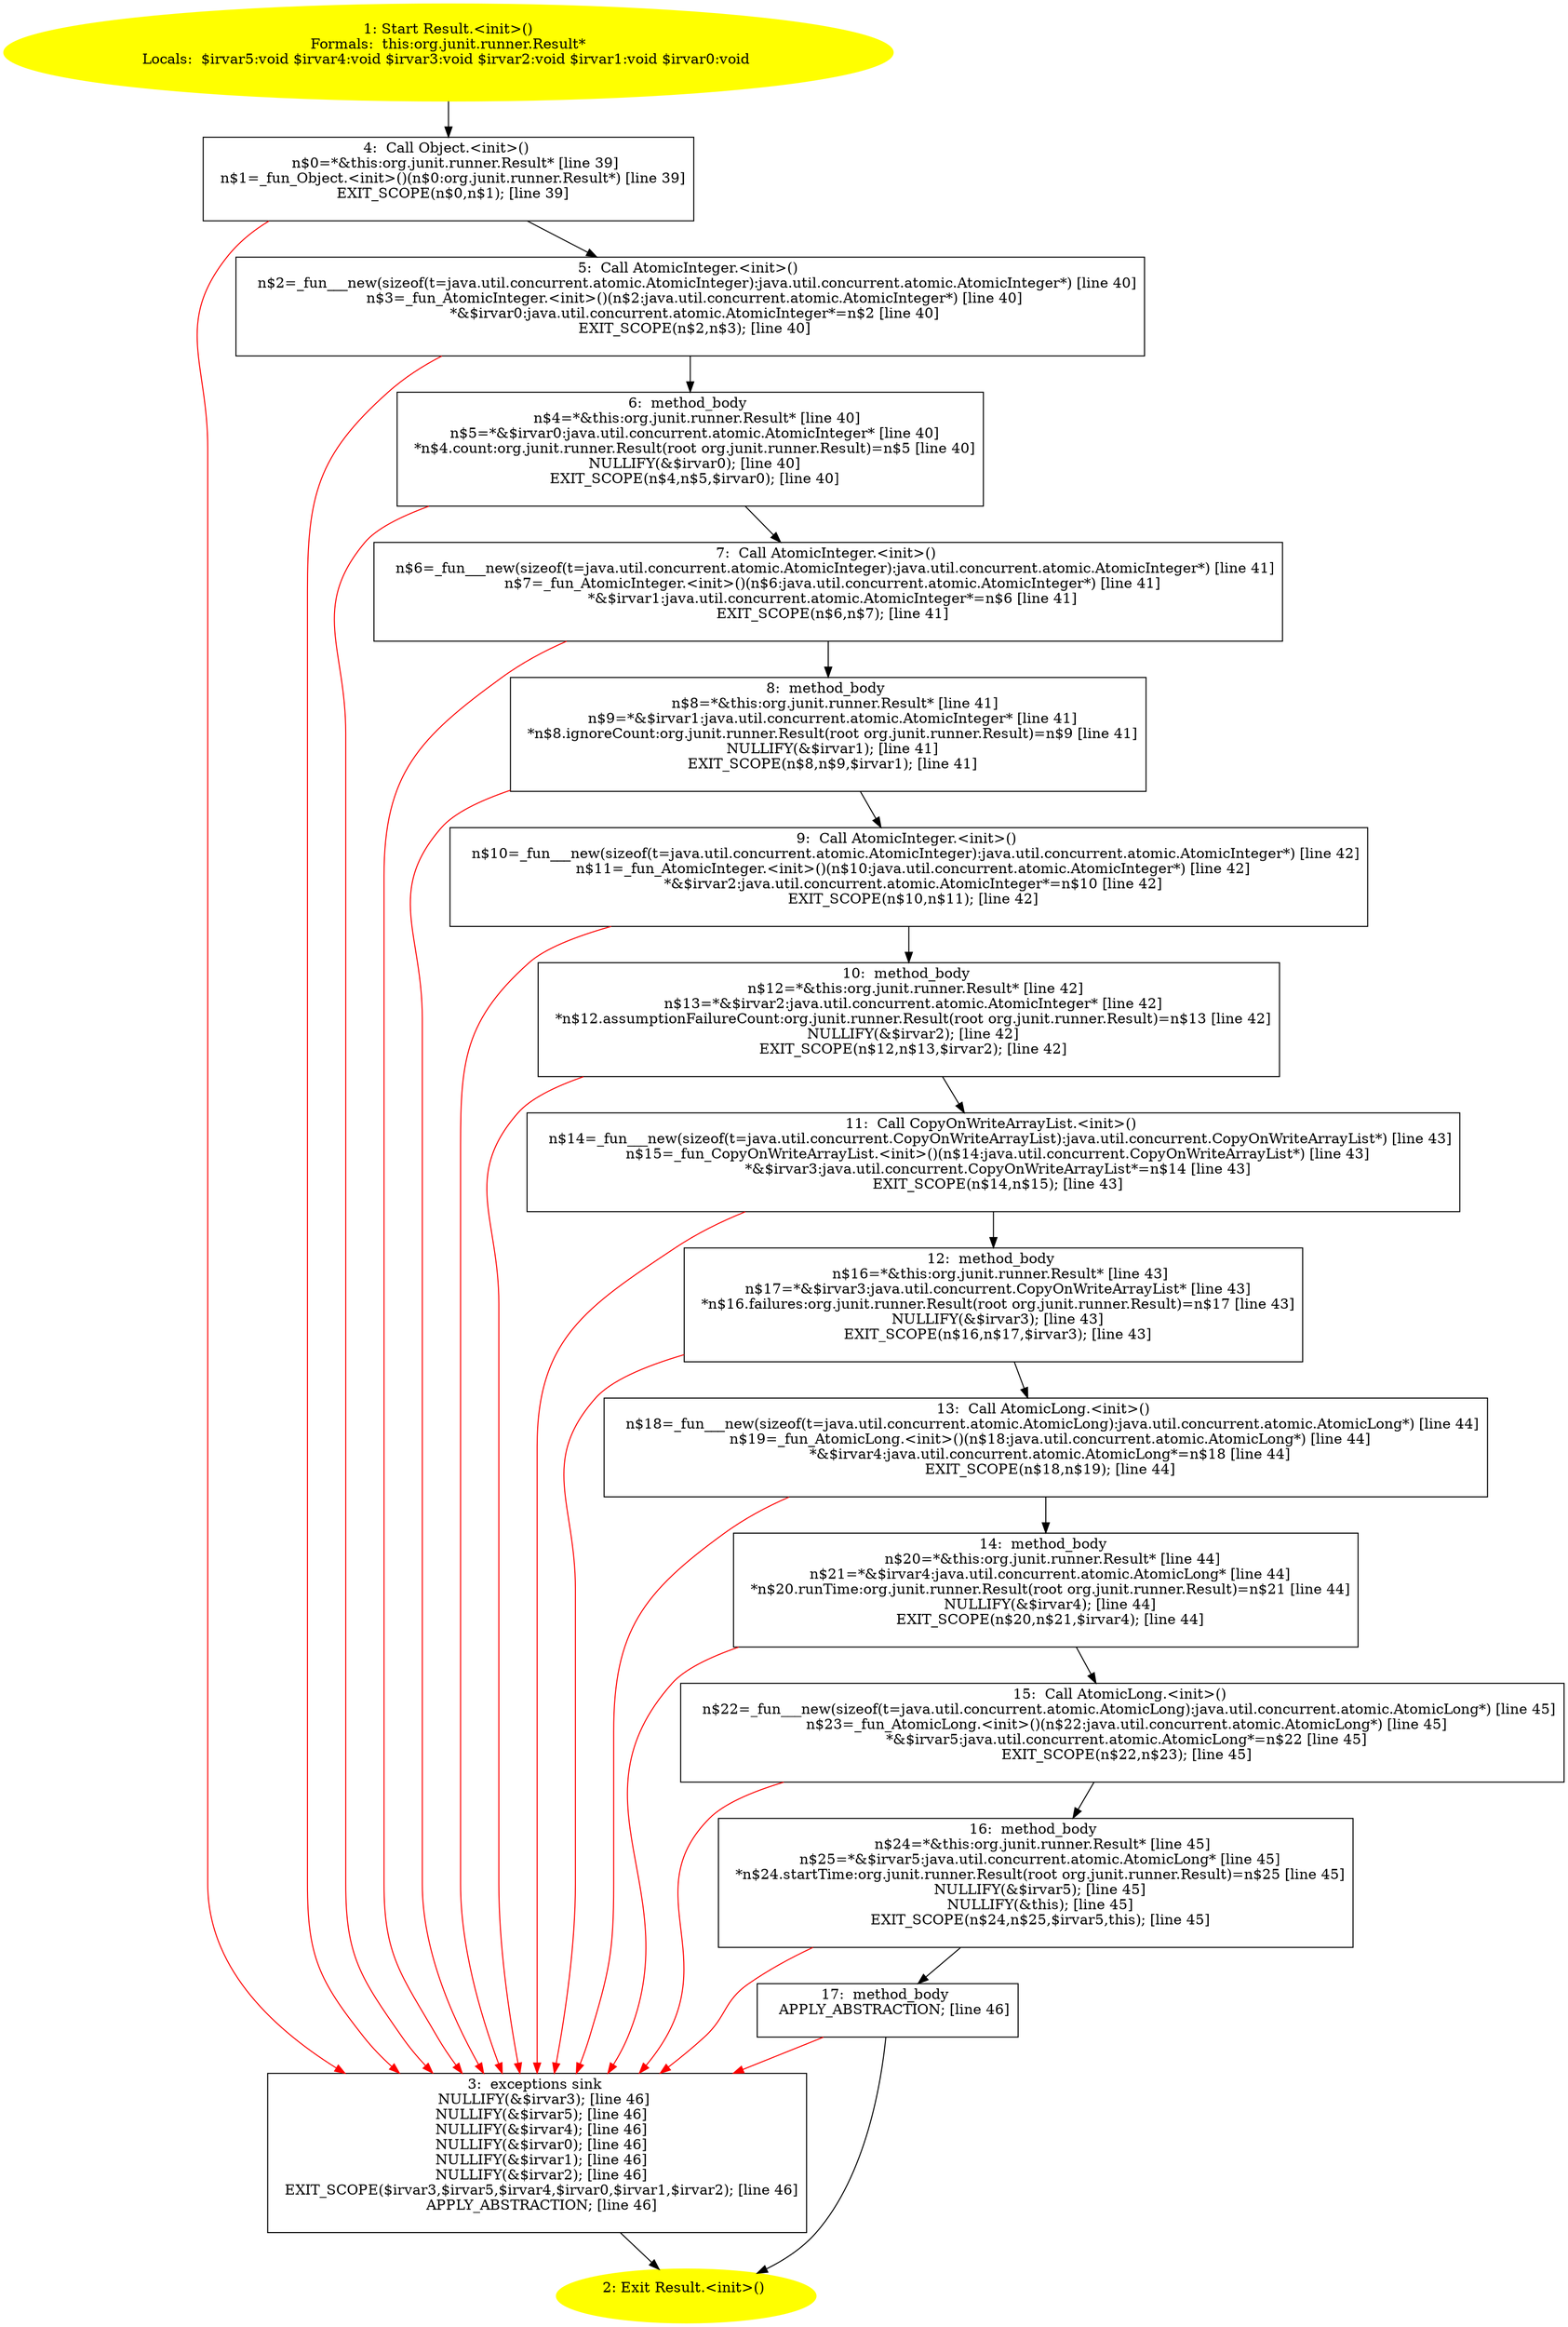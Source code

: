 /* @generated */
digraph cfg {
"org.junit.runner.Result.<init>().b9b5fb76ba7d6485f6cc20257ede6ff8_1" [label="1: Start Result.<init>()\nFormals:  this:org.junit.runner.Result*\nLocals:  $irvar5:void $irvar4:void $irvar3:void $irvar2:void $irvar1:void $irvar0:void \n  " color=yellow style=filled]
	

	 "org.junit.runner.Result.<init>().b9b5fb76ba7d6485f6cc20257ede6ff8_1" -> "org.junit.runner.Result.<init>().b9b5fb76ba7d6485f6cc20257ede6ff8_4" ;
"org.junit.runner.Result.<init>().b9b5fb76ba7d6485f6cc20257ede6ff8_2" [label="2: Exit Result.<init>() \n  " color=yellow style=filled]
	

"org.junit.runner.Result.<init>().b9b5fb76ba7d6485f6cc20257ede6ff8_3" [label="3:  exceptions sink \n   NULLIFY(&$irvar3); [line 46]\n  NULLIFY(&$irvar5); [line 46]\n  NULLIFY(&$irvar4); [line 46]\n  NULLIFY(&$irvar0); [line 46]\n  NULLIFY(&$irvar1); [line 46]\n  NULLIFY(&$irvar2); [line 46]\n  EXIT_SCOPE($irvar3,$irvar5,$irvar4,$irvar0,$irvar1,$irvar2); [line 46]\n  APPLY_ABSTRACTION; [line 46]\n " shape="box"]
	

	 "org.junit.runner.Result.<init>().b9b5fb76ba7d6485f6cc20257ede6ff8_3" -> "org.junit.runner.Result.<init>().b9b5fb76ba7d6485f6cc20257ede6ff8_2" ;
"org.junit.runner.Result.<init>().b9b5fb76ba7d6485f6cc20257ede6ff8_4" [label="4:  Call Object.<init>() \n   n$0=*&this:org.junit.runner.Result* [line 39]\n  n$1=_fun_Object.<init>()(n$0:org.junit.runner.Result*) [line 39]\n  EXIT_SCOPE(n$0,n$1); [line 39]\n " shape="box"]
	

	 "org.junit.runner.Result.<init>().b9b5fb76ba7d6485f6cc20257ede6ff8_4" -> "org.junit.runner.Result.<init>().b9b5fb76ba7d6485f6cc20257ede6ff8_5" ;
	 "org.junit.runner.Result.<init>().b9b5fb76ba7d6485f6cc20257ede6ff8_4" -> "org.junit.runner.Result.<init>().b9b5fb76ba7d6485f6cc20257ede6ff8_3" [color="red" ];
"org.junit.runner.Result.<init>().b9b5fb76ba7d6485f6cc20257ede6ff8_5" [label="5:  Call AtomicInteger.<init>() \n   n$2=_fun___new(sizeof(t=java.util.concurrent.atomic.AtomicInteger):java.util.concurrent.atomic.AtomicInteger*) [line 40]\n  n$3=_fun_AtomicInteger.<init>()(n$2:java.util.concurrent.atomic.AtomicInteger*) [line 40]\n  *&$irvar0:java.util.concurrent.atomic.AtomicInteger*=n$2 [line 40]\n  EXIT_SCOPE(n$2,n$3); [line 40]\n " shape="box"]
	

	 "org.junit.runner.Result.<init>().b9b5fb76ba7d6485f6cc20257ede6ff8_5" -> "org.junit.runner.Result.<init>().b9b5fb76ba7d6485f6cc20257ede6ff8_6" ;
	 "org.junit.runner.Result.<init>().b9b5fb76ba7d6485f6cc20257ede6ff8_5" -> "org.junit.runner.Result.<init>().b9b5fb76ba7d6485f6cc20257ede6ff8_3" [color="red" ];
"org.junit.runner.Result.<init>().b9b5fb76ba7d6485f6cc20257ede6ff8_6" [label="6:  method_body \n   n$4=*&this:org.junit.runner.Result* [line 40]\n  n$5=*&$irvar0:java.util.concurrent.atomic.AtomicInteger* [line 40]\n  *n$4.count:org.junit.runner.Result(root org.junit.runner.Result)=n$5 [line 40]\n  NULLIFY(&$irvar0); [line 40]\n  EXIT_SCOPE(n$4,n$5,$irvar0); [line 40]\n " shape="box"]
	

	 "org.junit.runner.Result.<init>().b9b5fb76ba7d6485f6cc20257ede6ff8_6" -> "org.junit.runner.Result.<init>().b9b5fb76ba7d6485f6cc20257ede6ff8_7" ;
	 "org.junit.runner.Result.<init>().b9b5fb76ba7d6485f6cc20257ede6ff8_6" -> "org.junit.runner.Result.<init>().b9b5fb76ba7d6485f6cc20257ede6ff8_3" [color="red" ];
"org.junit.runner.Result.<init>().b9b5fb76ba7d6485f6cc20257ede6ff8_7" [label="7:  Call AtomicInteger.<init>() \n   n$6=_fun___new(sizeof(t=java.util.concurrent.atomic.AtomicInteger):java.util.concurrent.atomic.AtomicInteger*) [line 41]\n  n$7=_fun_AtomicInteger.<init>()(n$6:java.util.concurrent.atomic.AtomicInteger*) [line 41]\n  *&$irvar1:java.util.concurrent.atomic.AtomicInteger*=n$6 [line 41]\n  EXIT_SCOPE(n$6,n$7); [line 41]\n " shape="box"]
	

	 "org.junit.runner.Result.<init>().b9b5fb76ba7d6485f6cc20257ede6ff8_7" -> "org.junit.runner.Result.<init>().b9b5fb76ba7d6485f6cc20257ede6ff8_8" ;
	 "org.junit.runner.Result.<init>().b9b5fb76ba7d6485f6cc20257ede6ff8_7" -> "org.junit.runner.Result.<init>().b9b5fb76ba7d6485f6cc20257ede6ff8_3" [color="red" ];
"org.junit.runner.Result.<init>().b9b5fb76ba7d6485f6cc20257ede6ff8_8" [label="8:  method_body \n   n$8=*&this:org.junit.runner.Result* [line 41]\n  n$9=*&$irvar1:java.util.concurrent.atomic.AtomicInteger* [line 41]\n  *n$8.ignoreCount:org.junit.runner.Result(root org.junit.runner.Result)=n$9 [line 41]\n  NULLIFY(&$irvar1); [line 41]\n  EXIT_SCOPE(n$8,n$9,$irvar1); [line 41]\n " shape="box"]
	

	 "org.junit.runner.Result.<init>().b9b5fb76ba7d6485f6cc20257ede6ff8_8" -> "org.junit.runner.Result.<init>().b9b5fb76ba7d6485f6cc20257ede6ff8_9" ;
	 "org.junit.runner.Result.<init>().b9b5fb76ba7d6485f6cc20257ede6ff8_8" -> "org.junit.runner.Result.<init>().b9b5fb76ba7d6485f6cc20257ede6ff8_3" [color="red" ];
"org.junit.runner.Result.<init>().b9b5fb76ba7d6485f6cc20257ede6ff8_9" [label="9:  Call AtomicInteger.<init>() \n   n$10=_fun___new(sizeof(t=java.util.concurrent.atomic.AtomicInteger):java.util.concurrent.atomic.AtomicInteger*) [line 42]\n  n$11=_fun_AtomicInteger.<init>()(n$10:java.util.concurrent.atomic.AtomicInteger*) [line 42]\n  *&$irvar2:java.util.concurrent.atomic.AtomicInteger*=n$10 [line 42]\n  EXIT_SCOPE(n$10,n$11); [line 42]\n " shape="box"]
	

	 "org.junit.runner.Result.<init>().b9b5fb76ba7d6485f6cc20257ede6ff8_9" -> "org.junit.runner.Result.<init>().b9b5fb76ba7d6485f6cc20257ede6ff8_10" ;
	 "org.junit.runner.Result.<init>().b9b5fb76ba7d6485f6cc20257ede6ff8_9" -> "org.junit.runner.Result.<init>().b9b5fb76ba7d6485f6cc20257ede6ff8_3" [color="red" ];
"org.junit.runner.Result.<init>().b9b5fb76ba7d6485f6cc20257ede6ff8_10" [label="10:  method_body \n   n$12=*&this:org.junit.runner.Result* [line 42]\n  n$13=*&$irvar2:java.util.concurrent.atomic.AtomicInteger* [line 42]\n  *n$12.assumptionFailureCount:org.junit.runner.Result(root org.junit.runner.Result)=n$13 [line 42]\n  NULLIFY(&$irvar2); [line 42]\n  EXIT_SCOPE(n$12,n$13,$irvar2); [line 42]\n " shape="box"]
	

	 "org.junit.runner.Result.<init>().b9b5fb76ba7d6485f6cc20257ede6ff8_10" -> "org.junit.runner.Result.<init>().b9b5fb76ba7d6485f6cc20257ede6ff8_11" ;
	 "org.junit.runner.Result.<init>().b9b5fb76ba7d6485f6cc20257ede6ff8_10" -> "org.junit.runner.Result.<init>().b9b5fb76ba7d6485f6cc20257ede6ff8_3" [color="red" ];
"org.junit.runner.Result.<init>().b9b5fb76ba7d6485f6cc20257ede6ff8_11" [label="11:  Call CopyOnWriteArrayList.<init>() \n   n$14=_fun___new(sizeof(t=java.util.concurrent.CopyOnWriteArrayList):java.util.concurrent.CopyOnWriteArrayList*) [line 43]\n  n$15=_fun_CopyOnWriteArrayList.<init>()(n$14:java.util.concurrent.CopyOnWriteArrayList*) [line 43]\n  *&$irvar3:java.util.concurrent.CopyOnWriteArrayList*=n$14 [line 43]\n  EXIT_SCOPE(n$14,n$15); [line 43]\n " shape="box"]
	

	 "org.junit.runner.Result.<init>().b9b5fb76ba7d6485f6cc20257ede6ff8_11" -> "org.junit.runner.Result.<init>().b9b5fb76ba7d6485f6cc20257ede6ff8_12" ;
	 "org.junit.runner.Result.<init>().b9b5fb76ba7d6485f6cc20257ede6ff8_11" -> "org.junit.runner.Result.<init>().b9b5fb76ba7d6485f6cc20257ede6ff8_3" [color="red" ];
"org.junit.runner.Result.<init>().b9b5fb76ba7d6485f6cc20257ede6ff8_12" [label="12:  method_body \n   n$16=*&this:org.junit.runner.Result* [line 43]\n  n$17=*&$irvar3:java.util.concurrent.CopyOnWriteArrayList* [line 43]\n  *n$16.failures:org.junit.runner.Result(root org.junit.runner.Result)=n$17 [line 43]\n  NULLIFY(&$irvar3); [line 43]\n  EXIT_SCOPE(n$16,n$17,$irvar3); [line 43]\n " shape="box"]
	

	 "org.junit.runner.Result.<init>().b9b5fb76ba7d6485f6cc20257ede6ff8_12" -> "org.junit.runner.Result.<init>().b9b5fb76ba7d6485f6cc20257ede6ff8_13" ;
	 "org.junit.runner.Result.<init>().b9b5fb76ba7d6485f6cc20257ede6ff8_12" -> "org.junit.runner.Result.<init>().b9b5fb76ba7d6485f6cc20257ede6ff8_3" [color="red" ];
"org.junit.runner.Result.<init>().b9b5fb76ba7d6485f6cc20257ede6ff8_13" [label="13:  Call AtomicLong.<init>() \n   n$18=_fun___new(sizeof(t=java.util.concurrent.atomic.AtomicLong):java.util.concurrent.atomic.AtomicLong*) [line 44]\n  n$19=_fun_AtomicLong.<init>()(n$18:java.util.concurrent.atomic.AtomicLong*) [line 44]\n  *&$irvar4:java.util.concurrent.atomic.AtomicLong*=n$18 [line 44]\n  EXIT_SCOPE(n$18,n$19); [line 44]\n " shape="box"]
	

	 "org.junit.runner.Result.<init>().b9b5fb76ba7d6485f6cc20257ede6ff8_13" -> "org.junit.runner.Result.<init>().b9b5fb76ba7d6485f6cc20257ede6ff8_14" ;
	 "org.junit.runner.Result.<init>().b9b5fb76ba7d6485f6cc20257ede6ff8_13" -> "org.junit.runner.Result.<init>().b9b5fb76ba7d6485f6cc20257ede6ff8_3" [color="red" ];
"org.junit.runner.Result.<init>().b9b5fb76ba7d6485f6cc20257ede6ff8_14" [label="14:  method_body \n   n$20=*&this:org.junit.runner.Result* [line 44]\n  n$21=*&$irvar4:java.util.concurrent.atomic.AtomicLong* [line 44]\n  *n$20.runTime:org.junit.runner.Result(root org.junit.runner.Result)=n$21 [line 44]\n  NULLIFY(&$irvar4); [line 44]\n  EXIT_SCOPE(n$20,n$21,$irvar4); [line 44]\n " shape="box"]
	

	 "org.junit.runner.Result.<init>().b9b5fb76ba7d6485f6cc20257ede6ff8_14" -> "org.junit.runner.Result.<init>().b9b5fb76ba7d6485f6cc20257ede6ff8_15" ;
	 "org.junit.runner.Result.<init>().b9b5fb76ba7d6485f6cc20257ede6ff8_14" -> "org.junit.runner.Result.<init>().b9b5fb76ba7d6485f6cc20257ede6ff8_3" [color="red" ];
"org.junit.runner.Result.<init>().b9b5fb76ba7d6485f6cc20257ede6ff8_15" [label="15:  Call AtomicLong.<init>() \n   n$22=_fun___new(sizeof(t=java.util.concurrent.atomic.AtomicLong):java.util.concurrent.atomic.AtomicLong*) [line 45]\n  n$23=_fun_AtomicLong.<init>()(n$22:java.util.concurrent.atomic.AtomicLong*) [line 45]\n  *&$irvar5:java.util.concurrent.atomic.AtomicLong*=n$22 [line 45]\n  EXIT_SCOPE(n$22,n$23); [line 45]\n " shape="box"]
	

	 "org.junit.runner.Result.<init>().b9b5fb76ba7d6485f6cc20257ede6ff8_15" -> "org.junit.runner.Result.<init>().b9b5fb76ba7d6485f6cc20257ede6ff8_16" ;
	 "org.junit.runner.Result.<init>().b9b5fb76ba7d6485f6cc20257ede6ff8_15" -> "org.junit.runner.Result.<init>().b9b5fb76ba7d6485f6cc20257ede6ff8_3" [color="red" ];
"org.junit.runner.Result.<init>().b9b5fb76ba7d6485f6cc20257ede6ff8_16" [label="16:  method_body \n   n$24=*&this:org.junit.runner.Result* [line 45]\n  n$25=*&$irvar5:java.util.concurrent.atomic.AtomicLong* [line 45]\n  *n$24.startTime:org.junit.runner.Result(root org.junit.runner.Result)=n$25 [line 45]\n  NULLIFY(&$irvar5); [line 45]\n  NULLIFY(&this); [line 45]\n  EXIT_SCOPE(n$24,n$25,$irvar5,this); [line 45]\n " shape="box"]
	

	 "org.junit.runner.Result.<init>().b9b5fb76ba7d6485f6cc20257ede6ff8_16" -> "org.junit.runner.Result.<init>().b9b5fb76ba7d6485f6cc20257ede6ff8_17" ;
	 "org.junit.runner.Result.<init>().b9b5fb76ba7d6485f6cc20257ede6ff8_16" -> "org.junit.runner.Result.<init>().b9b5fb76ba7d6485f6cc20257ede6ff8_3" [color="red" ];
"org.junit.runner.Result.<init>().b9b5fb76ba7d6485f6cc20257ede6ff8_17" [label="17:  method_body \n   APPLY_ABSTRACTION; [line 46]\n " shape="box"]
	

	 "org.junit.runner.Result.<init>().b9b5fb76ba7d6485f6cc20257ede6ff8_17" -> "org.junit.runner.Result.<init>().b9b5fb76ba7d6485f6cc20257ede6ff8_2" ;
	 "org.junit.runner.Result.<init>().b9b5fb76ba7d6485f6cc20257ede6ff8_17" -> "org.junit.runner.Result.<init>().b9b5fb76ba7d6485f6cc20257ede6ff8_3" [color="red" ];
}
